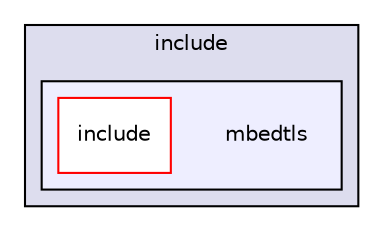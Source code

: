 digraph "mbedtls" {
  compound=true
  node [ fontsize="10", fontname="Helvetica"];
  edge [ labelfontsize="10", labelfontname="Helvetica"];
  subgraph clusterdir_387ca30099ce5e33d3223324d6ac0923 {
    graph [ bgcolor="#ddddee", pencolor="black", label="include" fontname="Helvetica", fontsize="10", URL="dir_387ca30099ce5e33d3223324d6ac0923.html"]
  subgraph clusterdir_3a0e2f904b3c1742b1ef0d377b23adf4 {
    graph [ bgcolor="#eeeeff", pencolor="black", label="" URL="dir_3a0e2f904b3c1742b1ef0d377b23adf4.html"];
    dir_3a0e2f904b3c1742b1ef0d377b23adf4 [shape=plaintext label="mbedtls"];
    dir_83321844a67635f8150b8bd739c52b53 [shape=box label="include" color="red" fillcolor="white" style="filled" URL="dir_83321844a67635f8150b8bd739c52b53.html"];
  }
  }
}
